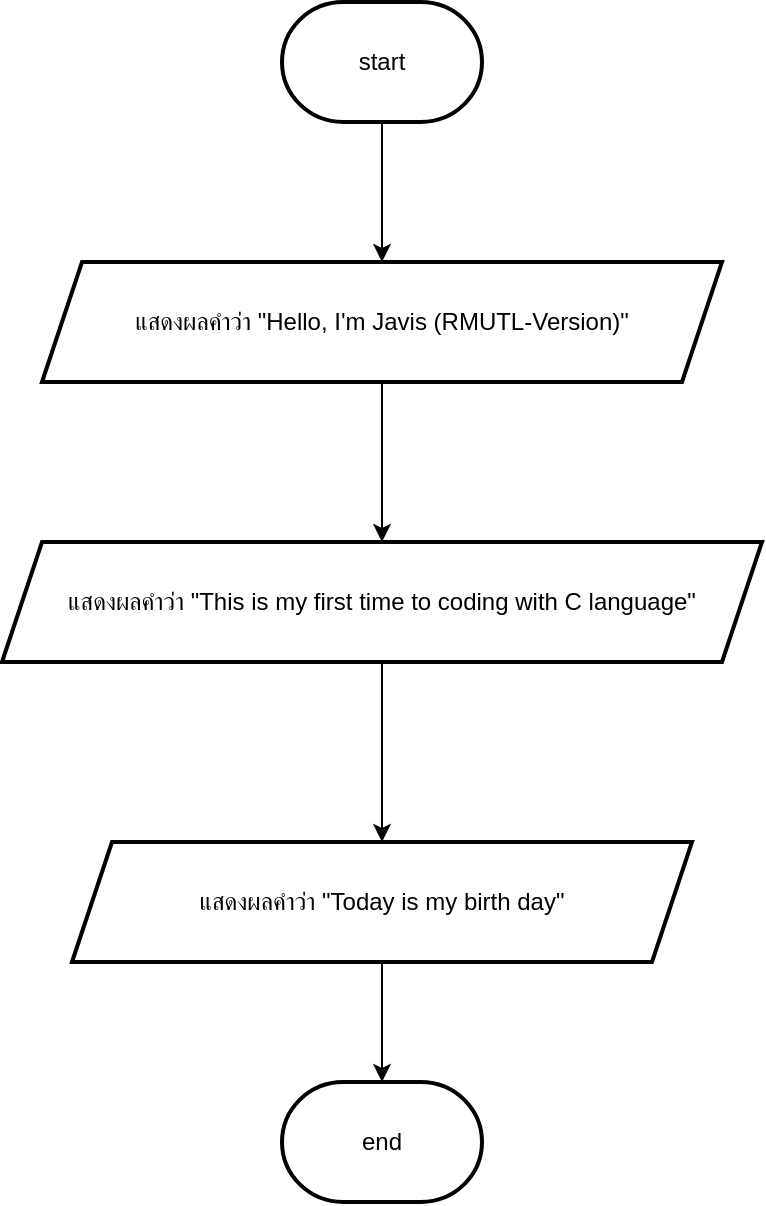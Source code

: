 <mxfile version="24.9.1">
  <diagram id="C5RBs43oDa-KdzZeNtuy" name="Page-1">
    <mxGraphModel dx="880" dy="460" grid="1" gridSize="10" guides="1" tooltips="1" connect="1" arrows="1" fold="1" page="1" pageScale="1" pageWidth="827" pageHeight="1169" math="0" shadow="0">
      <root>
        <mxCell id="WIyWlLk6GJQsqaUBKTNV-0" />
        <mxCell id="WIyWlLk6GJQsqaUBKTNV-1" parent="WIyWlLk6GJQsqaUBKTNV-0" />
        <mxCell id="QDZ6BZHxXhVc5xQqzvhd-15" value="" style="edgeStyle=orthogonalEdgeStyle;rounded=0;orthogonalLoop=1;jettySize=auto;html=1;" edge="1" parent="WIyWlLk6GJQsqaUBKTNV-1" source="QDZ6BZHxXhVc5xQqzvhd-8" target="QDZ6BZHxXhVc5xQqzvhd-14">
          <mxGeometry relative="1" as="geometry" />
        </mxCell>
        <mxCell id="QDZ6BZHxXhVc5xQqzvhd-8" value="start" style="strokeWidth=2;html=1;shape=mxgraph.flowchart.terminator;whiteSpace=wrap;" vertex="1" parent="WIyWlLk6GJQsqaUBKTNV-1">
          <mxGeometry x="360" y="210" width="100" height="60" as="geometry" />
        </mxCell>
        <mxCell id="QDZ6BZHxXhVc5xQqzvhd-17" value="" style="edgeStyle=orthogonalEdgeStyle;rounded=0;orthogonalLoop=1;jettySize=auto;html=1;" edge="1" parent="WIyWlLk6GJQsqaUBKTNV-1" source="QDZ6BZHxXhVc5xQqzvhd-14" target="QDZ6BZHxXhVc5xQqzvhd-16">
          <mxGeometry relative="1" as="geometry" />
        </mxCell>
        <mxCell id="QDZ6BZHxXhVc5xQqzvhd-14" value="แสดงผลคำว่า &quot;Hello, I&#39;m Javis (RMUTL-Version)&quot;" style="shape=parallelogram;perimeter=parallelogramPerimeter;whiteSpace=wrap;html=1;fixedSize=1;strokeWidth=2;" vertex="1" parent="WIyWlLk6GJQsqaUBKTNV-1">
          <mxGeometry x="240" y="340" width="340" height="60" as="geometry" />
        </mxCell>
        <mxCell id="QDZ6BZHxXhVc5xQqzvhd-19" value="" style="edgeStyle=orthogonalEdgeStyle;rounded=0;orthogonalLoop=1;jettySize=auto;html=1;" edge="1" parent="WIyWlLk6GJQsqaUBKTNV-1" source="QDZ6BZHxXhVc5xQqzvhd-16" target="QDZ6BZHxXhVc5xQqzvhd-18">
          <mxGeometry relative="1" as="geometry" />
        </mxCell>
        <mxCell id="QDZ6BZHxXhVc5xQqzvhd-16" value="แสดงผลคำว่า &quot;This is my first time to coding with C language&quot;" style="shape=parallelogram;perimeter=parallelogramPerimeter;whiteSpace=wrap;html=1;fixedSize=1;strokeWidth=2;" vertex="1" parent="WIyWlLk6GJQsqaUBKTNV-1">
          <mxGeometry x="220" y="480" width="380" height="60" as="geometry" />
        </mxCell>
        <mxCell id="QDZ6BZHxXhVc5xQqzvhd-21" value="" style="edgeStyle=orthogonalEdgeStyle;rounded=0;orthogonalLoop=1;jettySize=auto;html=1;" edge="1" parent="WIyWlLk6GJQsqaUBKTNV-1" source="QDZ6BZHxXhVc5xQqzvhd-18" target="QDZ6BZHxXhVc5xQqzvhd-20">
          <mxGeometry relative="1" as="geometry" />
        </mxCell>
        <mxCell id="QDZ6BZHxXhVc5xQqzvhd-18" value="แสดงผลคำว่า &quot;Today is my birth day&quot;" style="shape=parallelogram;perimeter=parallelogramPerimeter;whiteSpace=wrap;html=1;fixedSize=1;strokeWidth=2;" vertex="1" parent="WIyWlLk6GJQsqaUBKTNV-1">
          <mxGeometry x="255" y="630" width="310" height="60" as="geometry" />
        </mxCell>
        <mxCell id="QDZ6BZHxXhVc5xQqzvhd-20" value="end" style="strokeWidth=2;html=1;shape=mxgraph.flowchart.terminator;whiteSpace=wrap;" vertex="1" parent="WIyWlLk6GJQsqaUBKTNV-1">
          <mxGeometry x="360" y="750" width="100" height="60" as="geometry" />
        </mxCell>
      </root>
    </mxGraphModel>
  </diagram>
</mxfile>
